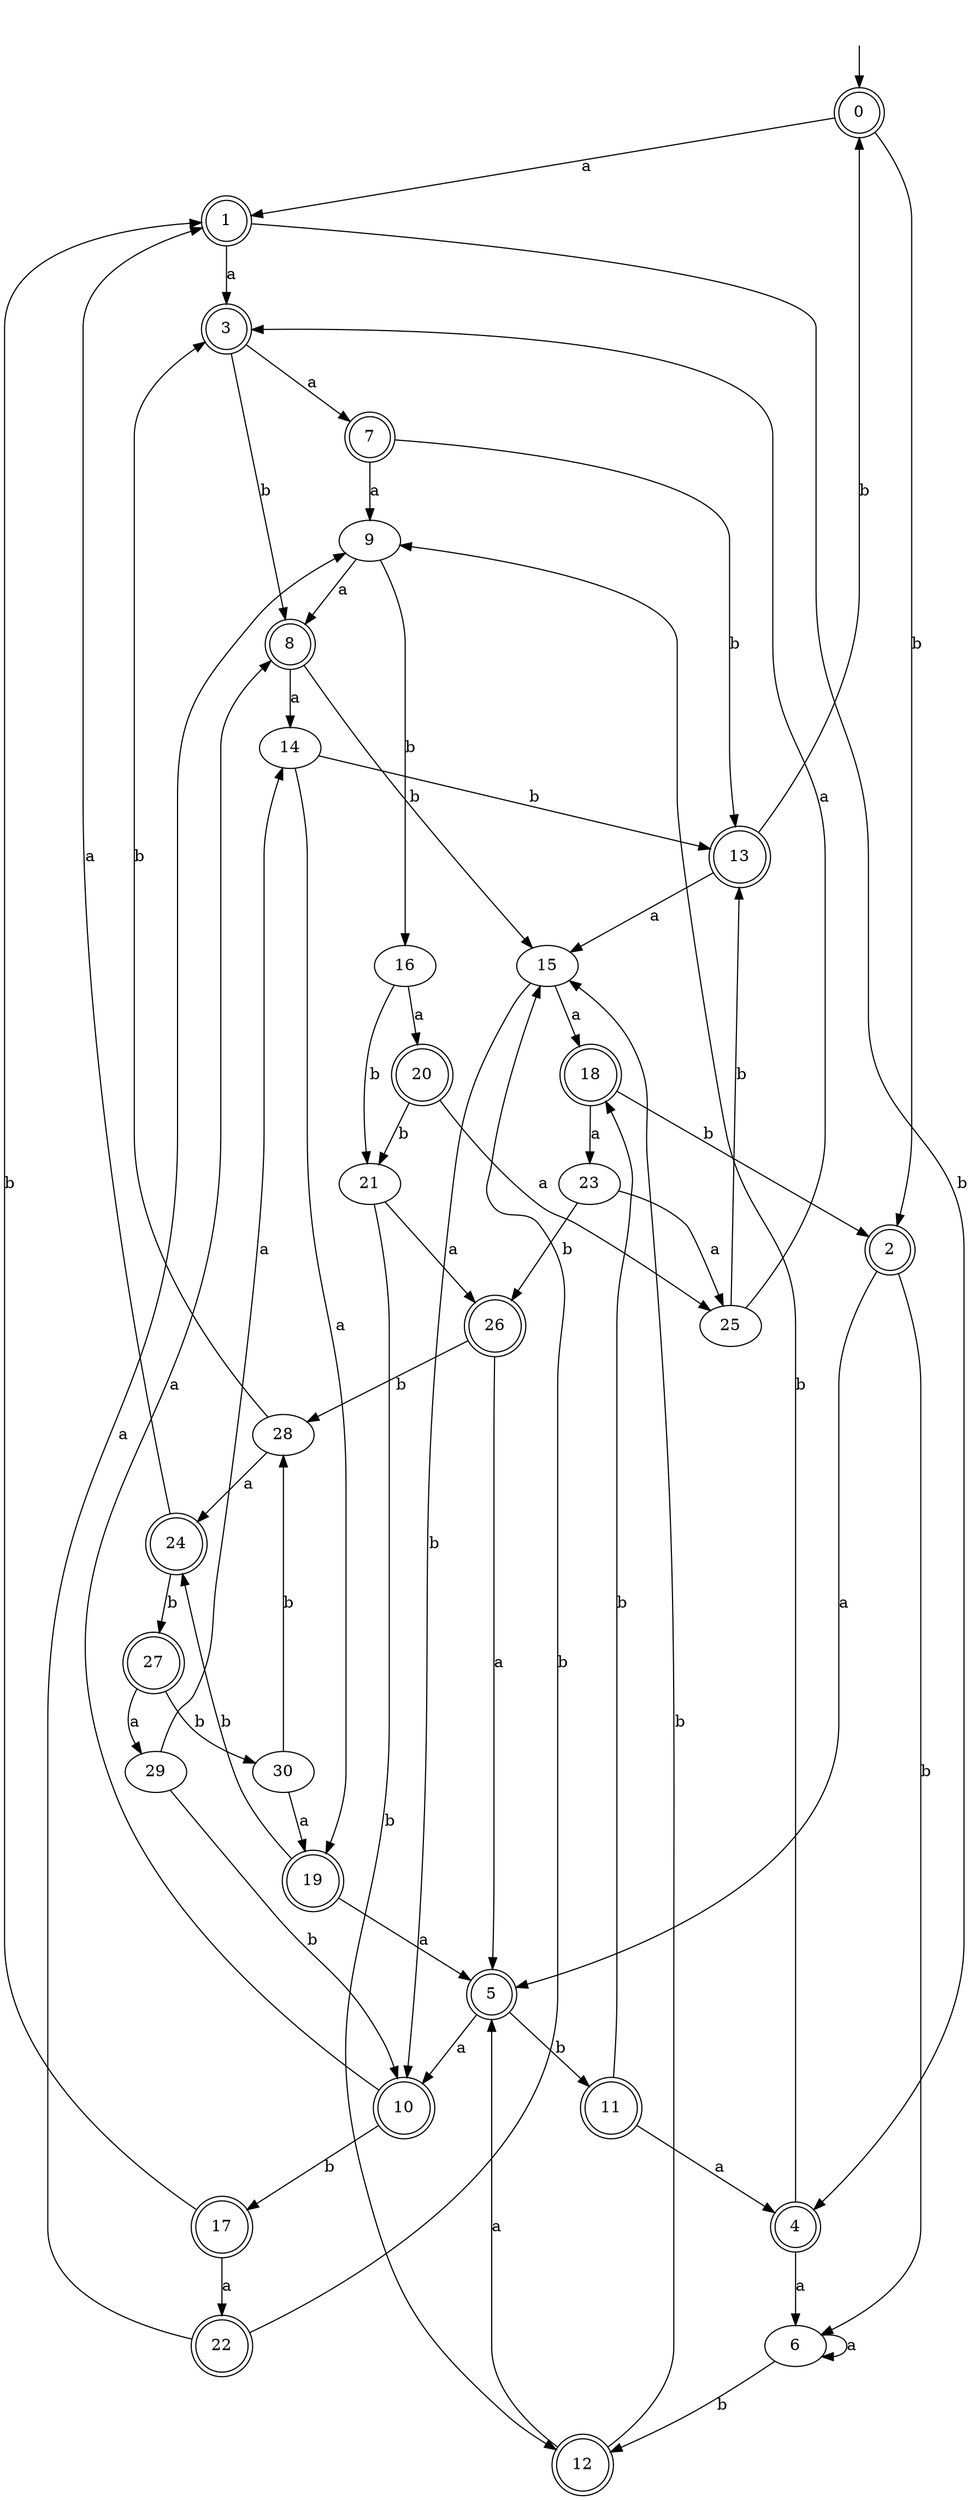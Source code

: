 digraph RandomDFA {
  __start0 [label="", shape=none];
  __start0 -> 0 [label=""];
  0 [shape=circle] [shape=doublecircle]
  0 -> 1 [label="a"]
  0 -> 2 [label="b"]
  1 [shape=doublecircle]
  1 -> 3 [label="a"]
  1 -> 4 [label="b"]
  2 [shape=doublecircle]
  2 -> 5 [label="a"]
  2 -> 6 [label="b"]
  3 [shape=doublecircle]
  3 -> 7 [label="a"]
  3 -> 8 [label="b"]
  4 [shape=doublecircle]
  4 -> 6 [label="a"]
  4 -> 9 [label="b"]
  5 [shape=doublecircle]
  5 -> 10 [label="a"]
  5 -> 11 [label="b"]
  6
  6 -> 6 [label="a"]
  6 -> 12 [label="b"]
  7 [shape=doublecircle]
  7 -> 9 [label="a"]
  7 -> 13 [label="b"]
  8 [shape=doublecircle]
  8 -> 14 [label="a"]
  8 -> 15 [label="b"]
  9
  9 -> 8 [label="a"]
  9 -> 16 [label="b"]
  10 [shape=doublecircle]
  10 -> 8 [label="a"]
  10 -> 17 [label="b"]
  11 [shape=doublecircle]
  11 -> 4 [label="a"]
  11 -> 18 [label="b"]
  12 [shape=doublecircle]
  12 -> 5 [label="a"]
  12 -> 15 [label="b"]
  13 [shape=doublecircle]
  13 -> 15 [label="a"]
  13 -> 0 [label="b"]
  14
  14 -> 19 [label="a"]
  14 -> 13 [label="b"]
  15
  15 -> 18 [label="a"]
  15 -> 10 [label="b"]
  16
  16 -> 20 [label="a"]
  16 -> 21 [label="b"]
  17 [shape=doublecircle]
  17 -> 22 [label="a"]
  17 -> 1 [label="b"]
  18 [shape=doublecircle]
  18 -> 23 [label="a"]
  18 -> 2 [label="b"]
  19 [shape=doublecircle]
  19 -> 5 [label="a"]
  19 -> 24 [label="b"]
  20 [shape=doublecircle]
  20 -> 25 [label="a"]
  20 -> 21 [label="b"]
  21
  21 -> 26 [label="a"]
  21 -> 12 [label="b"]
  22 [shape=doublecircle]
  22 -> 9 [label="a"]
  22 -> 15 [label="b"]
  23
  23 -> 25 [label="a"]
  23 -> 26 [label="b"]
  24 [shape=doublecircle]
  24 -> 1 [label="a"]
  24 -> 27 [label="b"]
  25
  25 -> 3 [label="a"]
  25 -> 13 [label="b"]
  26 [shape=doublecircle]
  26 -> 5 [label="a"]
  26 -> 28 [label="b"]
  27 [shape=doublecircle]
  27 -> 29 [label="a"]
  27 -> 30 [label="b"]
  28
  28 -> 24 [label="a"]
  28 -> 3 [label="b"]
  29
  29 -> 14 [label="a"]
  29 -> 10 [label="b"]
  30
  30 -> 19 [label="a"]
  30 -> 28 [label="b"]
}
